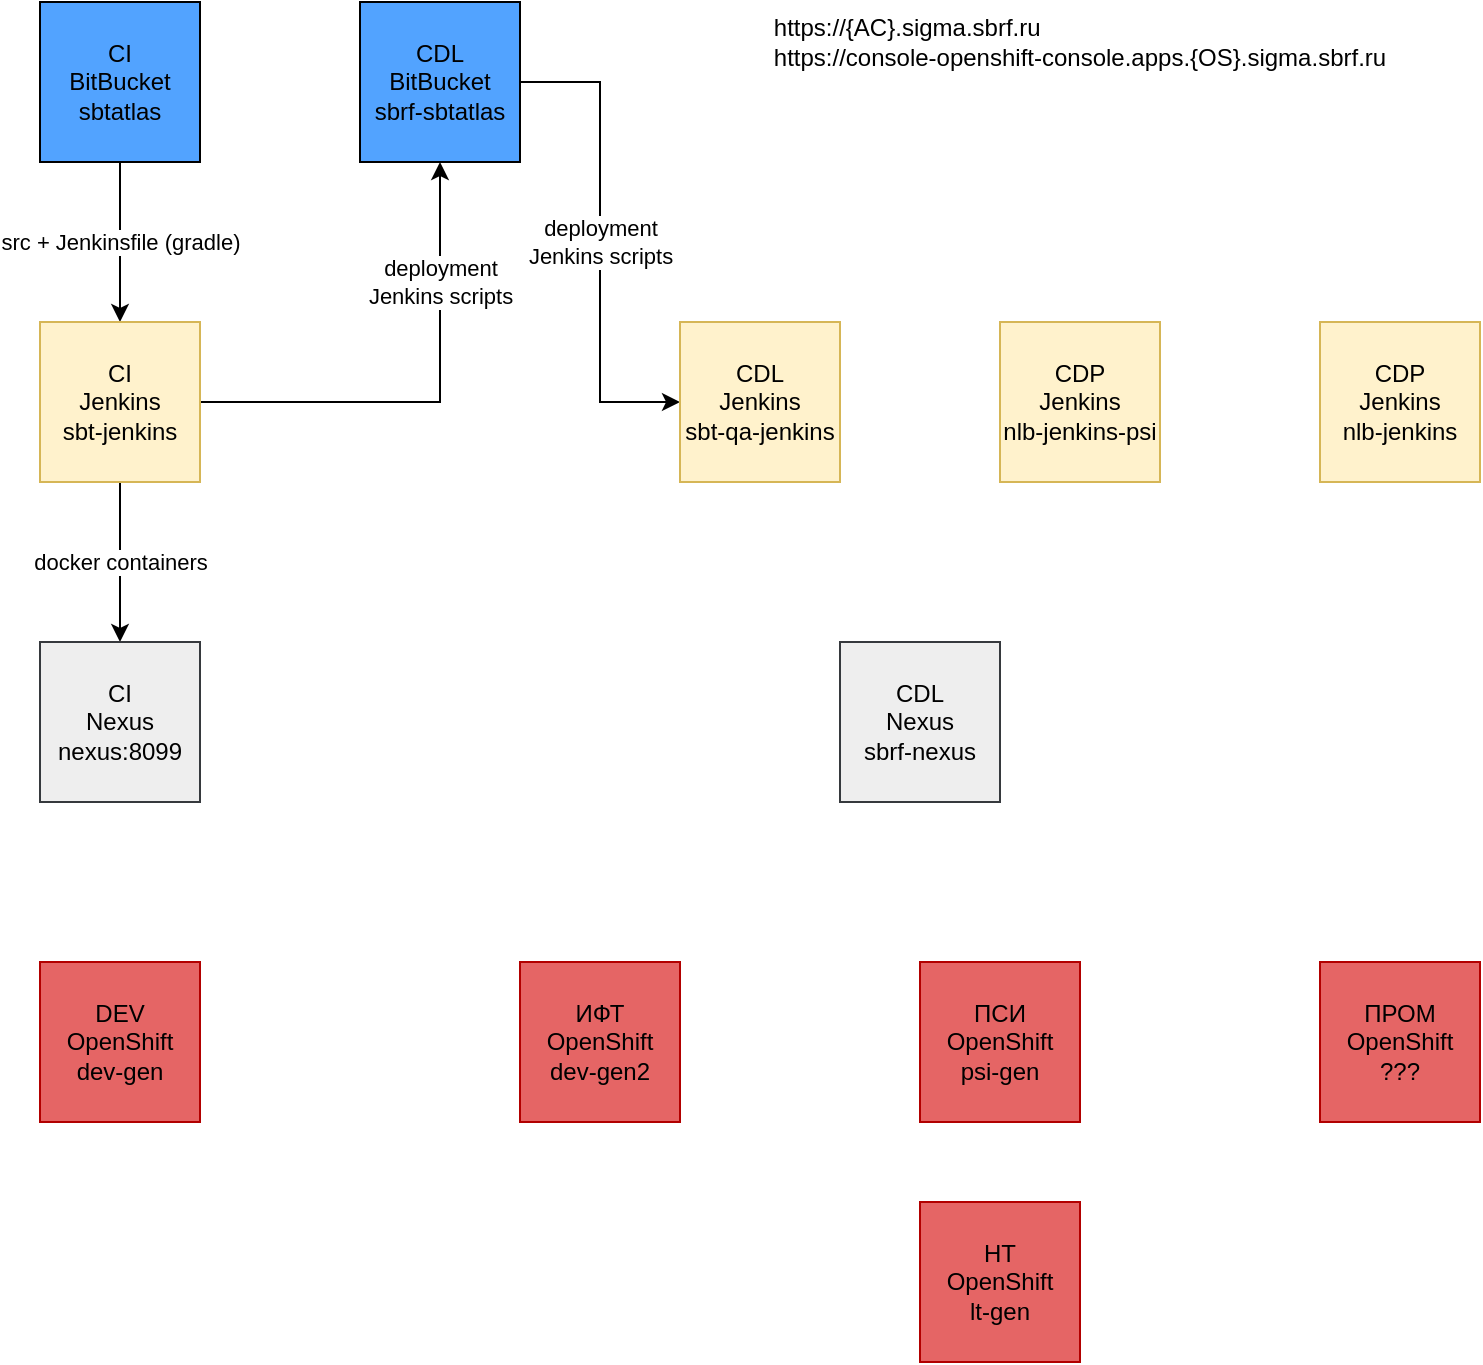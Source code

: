<mxfile version="13.5.2" type="github">
  <diagram id="glxlAXFnUvr_IqEY8CBl" name="Page-1">
    <mxGraphModel dx="1138" dy="681" grid="1" gridSize="10" guides="1" tooltips="1" connect="1" arrows="1" fold="1" page="1" pageScale="1" pageWidth="850" pageHeight="1100" math="0" shadow="0">
      <root>
        <mxCell id="0" />
        <mxCell id="1" parent="0" />
        <mxCell id="eMJa7o6aNLYLbKuFDY04-3" value="src + Jenkinsfile (gradle)" style="edgeStyle=orthogonalEdgeStyle;rounded=0;orthogonalLoop=1;jettySize=auto;html=1;exitX=0.5;exitY=1;exitDx=0;exitDy=0;entryX=0.5;entryY=0;entryDx=0;entryDy=0;fontColor=#000000;" edge="1" parent="1" source="-XNHo_berZdc047SYOUG-2" target="-XNHo_berZdc047SYOUG-5">
          <mxGeometry relative="1" as="geometry" />
        </mxCell>
        <mxCell id="-XNHo_berZdc047SYOUG-2" value="&lt;div&gt;CI&lt;/div&gt;&lt;div&gt;BitBucket&lt;/div&gt;&lt;div&gt;sbtatlas&lt;br&gt;&lt;/div&gt;" style="whiteSpace=wrap;html=1;aspect=fixed;fillColor=#52A3FF;" parent="1" vertex="1">
          <mxGeometry x="40" y="40" width="80" height="80" as="geometry" />
        </mxCell>
        <mxCell id="eMJa7o6aNLYLbKuFDY04-4" value="docker containers" style="edgeStyle=orthogonalEdgeStyle;rounded=0;orthogonalLoop=1;jettySize=auto;html=1;fontColor=#000000;" edge="1" parent="1" source="-XNHo_berZdc047SYOUG-5" target="-XNHo_berZdc047SYOUG-6">
          <mxGeometry relative="1" as="geometry" />
        </mxCell>
        <mxCell id="eMJa7o6aNLYLbKuFDY04-8" value="&lt;div&gt;deployment&lt;/div&gt;&lt;div&gt;Jenkins scripts&lt;/div&gt;" style="edgeStyle=orthogonalEdgeStyle;rounded=0;orthogonalLoop=1;jettySize=auto;html=1;entryX=0.5;entryY=1;entryDx=0;entryDy=0;fontColor=#000000;" edge="1" parent="1" source="-XNHo_berZdc047SYOUG-5" target="eMJa7o6aNLYLbKuFDY04-6">
          <mxGeometry x="0.5" relative="1" as="geometry">
            <mxPoint as="offset" />
          </mxGeometry>
        </mxCell>
        <mxCell id="-XNHo_berZdc047SYOUG-5" value="&lt;div&gt;CI&lt;br&gt;Jenkins&lt;br&gt;sbt-jenkins&lt;br&gt;&lt;/div&gt;" style="whiteSpace=wrap;html=1;aspect=fixed;fillColor=#fff2cc;strokeColor=#d6b656;" parent="1" vertex="1">
          <mxGeometry x="40" y="200" width="80" height="80" as="geometry" />
        </mxCell>
        <mxCell id="-XNHo_berZdc047SYOUG-6" value="CI&lt;br&gt;Nexus&lt;br&gt;nexus:8099" style="whiteSpace=wrap;html=1;aspect=fixed;fillColor=#eeeeee;strokeColor=#36393d;" parent="1" vertex="1">
          <mxGeometry x="40" y="360" width="80" height="80" as="geometry" />
        </mxCell>
        <mxCell id="-XNHo_berZdc047SYOUG-7" value="DEV&lt;br&gt;OpenShift&lt;br&gt;dev-gen" style="whiteSpace=wrap;html=1;aspect=fixed;strokeColor=#B20000;fillColor=#E56565;" parent="1" vertex="1">
          <mxGeometry x="40" y="520" width="80" height="80" as="geometry" />
        </mxCell>
        <mxCell id="eMJa7o6aNLYLbKuFDY04-18" value="&lt;div&gt;deployment&lt;/div&gt;&lt;div&gt;Jenkins scripts&lt;/div&gt;" style="edgeStyle=orthogonalEdgeStyle;rounded=0;orthogonalLoop=1;jettySize=auto;html=1;entryX=0;entryY=0.5;entryDx=0;entryDy=0;fontColor=#000000;" edge="1" parent="1" source="eMJa7o6aNLYLbKuFDY04-6" target="eMJa7o6aNLYLbKuFDY04-9">
          <mxGeometry relative="1" as="geometry" />
        </mxCell>
        <mxCell id="eMJa7o6aNLYLbKuFDY04-6" value="&lt;div&gt;CDL&lt;br&gt;&lt;/div&gt;&lt;div&gt;BitBucket&lt;/div&gt;&lt;div&gt;sbrf-sbtatlas&lt;br&gt;&lt;/div&gt;" style="whiteSpace=wrap;html=1;aspect=fixed;fillColor=#52A3FF;" vertex="1" parent="1">
          <mxGeometry x="200" y="40" width="80" height="80" as="geometry" />
        </mxCell>
        <mxCell id="eMJa7o6aNLYLbKuFDY04-9" value="&lt;div&gt;CDL&lt;br&gt;Jenkins&lt;br&gt;sbt-qa-jenkins&lt;br&gt;&lt;/div&gt;" style="whiteSpace=wrap;html=1;aspect=fixed;fillColor=#fff2cc;strokeColor=#d6b656;" vertex="1" parent="1">
          <mxGeometry x="360" y="200" width="80" height="80" as="geometry" />
        </mxCell>
        <mxCell id="eMJa7o6aNLYLbKuFDY04-10" value="CDL&lt;br&gt;Nexus&lt;br&gt;sbrf-nexus" style="whiteSpace=wrap;html=1;aspect=fixed;fillColor=#eeeeee;strokeColor=#36393d;" vertex="1" parent="1">
          <mxGeometry x="440" y="360" width="80" height="80" as="geometry" />
        </mxCell>
        <mxCell id="eMJa7o6aNLYLbKuFDY04-11" value="&lt;div&gt;CDP&lt;br&gt;Jenkins&lt;br&gt;nlb-jenkins-psi&lt;br&gt;&lt;/div&gt;" style="whiteSpace=wrap;html=1;aspect=fixed;fillColor=#fff2cc;strokeColor=#d6b656;" vertex="1" parent="1">
          <mxGeometry x="520" y="200" width="80" height="80" as="geometry" />
        </mxCell>
        <mxCell id="eMJa7o6aNLYLbKuFDY04-12" value="&lt;div&gt;CDP&lt;br&gt;Jenkins&lt;br&gt;nlb-jenkins&lt;br&gt;&lt;/div&gt;" style="whiteSpace=wrap;html=1;aspect=fixed;fillColor=#fff2cc;strokeColor=#d6b656;" vertex="1" parent="1">
          <mxGeometry x="680" y="200" width="80" height="80" as="geometry" />
        </mxCell>
        <mxCell id="eMJa7o6aNLYLbKuFDY04-13" value="ИФТ&lt;br&gt;OpenShift&lt;br&gt;dev-gen2" style="whiteSpace=wrap;html=1;aspect=fixed;strokeColor=#B20000;fillColor=#E56565;" vertex="1" parent="1">
          <mxGeometry x="280" y="520" width="80" height="80" as="geometry" />
        </mxCell>
        <mxCell id="eMJa7o6aNLYLbKuFDY04-14" value="ПСИ&lt;br&gt;OpenShift&lt;br&gt;psi-gen" style="whiteSpace=wrap;html=1;aspect=fixed;strokeColor=#B20000;fillColor=#E56565;" vertex="1" parent="1">
          <mxGeometry x="480" y="520" width="80" height="80" as="geometry" />
        </mxCell>
        <mxCell id="eMJa7o6aNLYLbKuFDY04-15" value="НТ&lt;br&gt;OpenShift&lt;br&gt;lt-gen" style="whiteSpace=wrap;html=1;aspect=fixed;strokeColor=#B20000;fillColor=#E56565;" vertex="1" parent="1">
          <mxGeometry x="480" y="640" width="80" height="80" as="geometry" />
        </mxCell>
        <mxCell id="eMJa7o6aNLYLbKuFDY04-16" value="ПРОМ&lt;br&gt;OpenShift&lt;br&gt;???" style="whiteSpace=wrap;html=1;aspect=fixed;strokeColor=#B20000;fillColor=#E56565;" vertex="1" parent="1">
          <mxGeometry x="680" y="520" width="80" height="80" as="geometry" />
        </mxCell>
        <mxCell id="eMJa7o6aNLYLbKuFDY04-17" value="&lt;div align=&quot;left&quot;&gt;https://{AC}.sigma.sbrf.ru&lt;br&gt;&lt;/div&gt;&lt;div align=&quot;left&quot;&gt;https://console-openshift-console.apps.{OS}.sigma.sbrf.ru&lt;br&gt;&lt;/div&gt;" style="text;html=1;strokeColor=none;fillColor=none;align=center;verticalAlign=middle;whiteSpace=wrap;rounded=0;fontColor=#000000;" vertex="1" parent="1">
          <mxGeometry x="400" y="40" width="320" height="40" as="geometry" />
        </mxCell>
      </root>
    </mxGraphModel>
  </diagram>
</mxfile>
